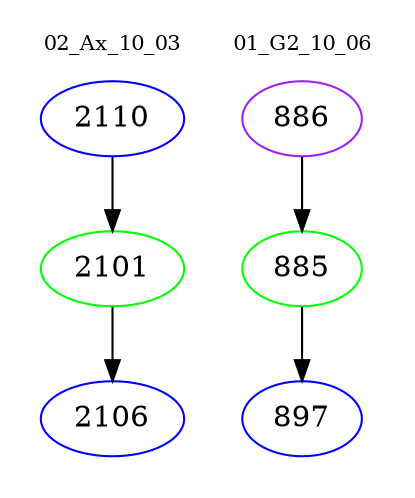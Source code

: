 digraph{
subgraph cluster_0 {
color = white
label = "02_Ax_10_03";
fontsize=10;
T0_2110 [label="2110", color="blue"]
T0_2110 -> T0_2101 [color="black"]
T0_2101 [label="2101", color="green"]
T0_2101 -> T0_2106 [color="black"]
T0_2106 [label="2106", color="blue"]
}
subgraph cluster_1 {
color = white
label = "01_G2_10_06";
fontsize=10;
T1_886 [label="886", color="purple"]
T1_886 -> T1_885 [color="black"]
T1_885 [label="885", color="green"]
T1_885 -> T1_897 [color="black"]
T1_897 [label="897", color="blue"]
}
}
